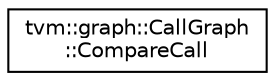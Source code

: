 digraph "Graphical Class Hierarchy"
{
  edge [fontname="Helvetica",fontsize="10",labelfontname="Helvetica",labelfontsize="10"];
  node [fontname="Helvetica",fontsize="10",shape=record];
  rankdir="LR";
  Node0 [label="tvm::graph::CallGraph\l::CompareCall",height=0.2,width=0.4,color="black", fillcolor="white", style="filled",URL="$structtvm_1_1graph_1_1CallGraph_1_1CompareCall.html"];
}
